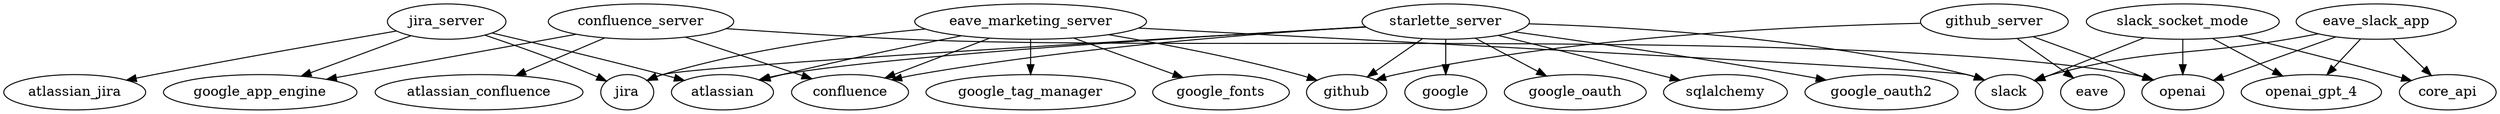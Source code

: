 
digraph {
    "github_server"
    "confluence_server" -> "atlassian_confluence"
    "eave_marketing_server" -> "google_fonts"
    "starlette_server" -> "jira"
    "github_server" -> "github"
    "confluence_server" -> "openai"
    "slack_socket_mode"
    "confluence_server" -> "google_app_engine"
    "starlette_server" -> "google_oauth"
    "confluence_server" -> "confluence"
    "eave_slack_app" -> "slack"
    "eave_marketing_server" -> "confluence"
    "eave_slack_app"
    "eave_slack_app" -> "openai"
    "eave_marketing_server" -> "slack"
    "jira_server" -> "atlassian_jira"
    "eave_marketing_server" -> "google_tag_manager"
    "starlette_server" -> "atlassian"
    "github_server" -> "openai"
    "github_server" -> "eave"
    "eave_marketing_server" -> "atlassian"
    "jira_server"
    "slack_socket_mode" -> "core_api"
    "jira_server" -> "atlassian"
    "starlette_server" -> "sqlalchemy"
    "eave_marketing_server"
    "eave_marketing_server" -> "github"
    "starlette_server" -> "slack"
    "eave_slack_app" -> "openai_gpt_4"
    "starlette_server" -> "github"
    "confluence_server"
    "slack_socket_mode" -> "openai"
    "eave_marketing_server" -> "jira"
    "starlette_server" -> "confluence"
    "jira_server" -> "google_app_engine"
    "eave_slack_app" -> "core_api"
    "slack_socket_mode" -> "openai_gpt_4"
    "starlette_server" -> "google_oauth2"
    "starlette_server" -> "google"
    "starlette_server"
    "slack_socket_mode" -> "slack"
    "jira_server" -> "jira"
}
